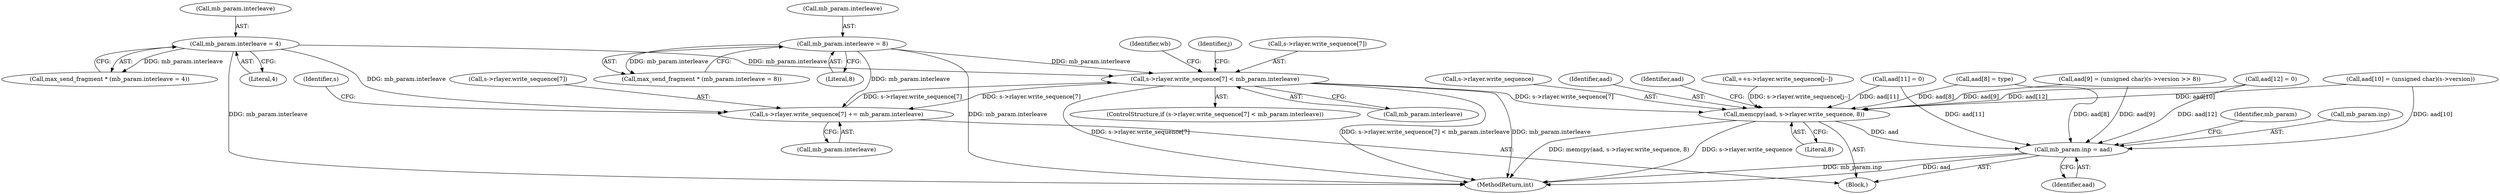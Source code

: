 digraph "0_openssl_4ad93618d26a3ea23d36ad5498ff4f59eff3a4d2_0@API" {
"1000581" [label="(Call,s->rlayer.write_sequence[7] < mb_param.interleave)"];
"1000569" [label="(Call,s->rlayer.write_sequence[7] += mb_param.interleave)"];
"1000444" [label="(Call,mb_param.interleave = 4)"];
"1000434" [label="(Call,mb_param.interleave = 8)"];
"1000581" [label="(Call,s->rlayer.write_sequence[7] < mb_param.interleave)"];
"1000449" [label="(Call,memcpy(aad, s->rlayer.write_sequence, 8))"];
"1000497" [label="(Call,mb_param.inp = aad)"];
"1000487" [label="(Call,aad[12] = 0)"];
"1000457" [label="(Call,aad[8] = type)"];
"1000432" [label="(Call,max_send_fragment * (mb_param.interleave = 8))"];
"1000569" [label="(Call,s->rlayer.write_sequence[7] += mb_param.interleave)"];
"1000459" [label="(Identifier,aad)"];
"1000570" [label="(Call,s->rlayer.write_sequence[7])"];
"1000435" [label="(Call,mb_param.interleave)"];
"1000473" [label="(Call,aad[10] = (unsigned char)(s->version))"];
"1000585" [label="(Identifier,s)"];
"1000442" [label="(Call,max_send_fragment * (mb_param.interleave = 4))"];
"1000615" [label="(Identifier,wb)"];
"1000451" [label="(Call,s->rlayer.write_sequence)"];
"1000445" [label="(Call,mb_param.interleave)"];
"1000504" [label="(Identifier,mb_param)"];
"1000450" [label="(Identifier,aad)"];
"1000444" [label="(Call,mb_param.interleave = 4)"];
"1000603" [label="(Call,++s->rlayer.write_sequence[j--])"];
"1000462" [label="(Call,aad[9] = (unsigned char)(s->version >> 8))"];
"1000595" [label="(Identifier,j)"];
"1000580" [label="(ControlStructure,if (s->rlayer.write_sequence[7] < mb_param.interleave))"];
"1000582" [label="(Call,s->rlayer.write_sequence[7])"];
"1000434" [label="(Call,mb_param.interleave = 8)"];
"1000501" [label="(Identifier,aad)"];
"1000456" [label="(Literal,8)"];
"1000448" [label="(Literal,4)"];
"1000449" [label="(Call,memcpy(aad, s->rlayer.write_sequence, 8))"];
"1000438" [label="(Literal,8)"];
"1000589" [label="(Call,mb_param.interleave)"];
"1000581" [label="(Call,s->rlayer.write_sequence[7] < mb_param.interleave)"];
"1000388" [label="(Block,)"];
"1000482" [label="(Call,aad[11] = 0)"];
"1000497" [label="(Call,mb_param.inp = aad)"];
"1000577" [label="(Call,mb_param.interleave)"];
"1000498" [label="(Call,mb_param.inp)"];
"1000980" [label="(MethodReturn,int)"];
"1000581" -> "1000580"  [label="AST: "];
"1000581" -> "1000589"  [label="CFG: "];
"1000582" -> "1000581"  [label="AST: "];
"1000589" -> "1000581"  [label="AST: "];
"1000595" -> "1000581"  [label="CFG: "];
"1000615" -> "1000581"  [label="CFG: "];
"1000581" -> "1000980"  [label="DDG: mb_param.interleave"];
"1000581" -> "1000980"  [label="DDG: s->rlayer.write_sequence[7]"];
"1000581" -> "1000980"  [label="DDG: s->rlayer.write_sequence[7] < mb_param.interleave"];
"1000581" -> "1000449"  [label="DDG: s->rlayer.write_sequence[7]"];
"1000581" -> "1000569"  [label="DDG: s->rlayer.write_sequence[7]"];
"1000569" -> "1000581"  [label="DDG: s->rlayer.write_sequence[7]"];
"1000444" -> "1000581"  [label="DDG: mb_param.interleave"];
"1000434" -> "1000581"  [label="DDG: mb_param.interleave"];
"1000569" -> "1000388"  [label="AST: "];
"1000569" -> "1000577"  [label="CFG: "];
"1000570" -> "1000569"  [label="AST: "];
"1000577" -> "1000569"  [label="AST: "];
"1000585" -> "1000569"  [label="CFG: "];
"1000444" -> "1000569"  [label="DDG: mb_param.interleave"];
"1000434" -> "1000569"  [label="DDG: mb_param.interleave"];
"1000444" -> "1000442"  [label="AST: "];
"1000444" -> "1000448"  [label="CFG: "];
"1000445" -> "1000444"  [label="AST: "];
"1000448" -> "1000444"  [label="AST: "];
"1000442" -> "1000444"  [label="CFG: "];
"1000444" -> "1000980"  [label="DDG: mb_param.interleave"];
"1000444" -> "1000442"  [label="DDG: mb_param.interleave"];
"1000434" -> "1000432"  [label="AST: "];
"1000434" -> "1000438"  [label="CFG: "];
"1000435" -> "1000434"  [label="AST: "];
"1000438" -> "1000434"  [label="AST: "];
"1000432" -> "1000434"  [label="CFG: "];
"1000434" -> "1000980"  [label="DDG: mb_param.interleave"];
"1000434" -> "1000432"  [label="DDG: mb_param.interleave"];
"1000449" -> "1000388"  [label="AST: "];
"1000449" -> "1000456"  [label="CFG: "];
"1000450" -> "1000449"  [label="AST: "];
"1000451" -> "1000449"  [label="AST: "];
"1000456" -> "1000449"  [label="AST: "];
"1000459" -> "1000449"  [label="CFG: "];
"1000449" -> "1000980"  [label="DDG: memcpy(aad, s->rlayer.write_sequence, 8)"];
"1000449" -> "1000980"  [label="DDG: s->rlayer.write_sequence"];
"1000487" -> "1000449"  [label="DDG: aad[12]"];
"1000482" -> "1000449"  [label="DDG: aad[11]"];
"1000462" -> "1000449"  [label="DDG: aad[9]"];
"1000473" -> "1000449"  [label="DDG: aad[10]"];
"1000457" -> "1000449"  [label="DDG: aad[8]"];
"1000603" -> "1000449"  [label="DDG: s->rlayer.write_sequence[j--]"];
"1000449" -> "1000497"  [label="DDG: aad"];
"1000497" -> "1000388"  [label="AST: "];
"1000497" -> "1000501"  [label="CFG: "];
"1000498" -> "1000497"  [label="AST: "];
"1000501" -> "1000497"  [label="AST: "];
"1000504" -> "1000497"  [label="CFG: "];
"1000497" -> "1000980"  [label="DDG: mb_param.inp"];
"1000497" -> "1000980"  [label="DDG: aad"];
"1000487" -> "1000497"  [label="DDG: aad[12]"];
"1000482" -> "1000497"  [label="DDG: aad[11]"];
"1000462" -> "1000497"  [label="DDG: aad[9]"];
"1000457" -> "1000497"  [label="DDG: aad[8]"];
"1000473" -> "1000497"  [label="DDG: aad[10]"];
}
